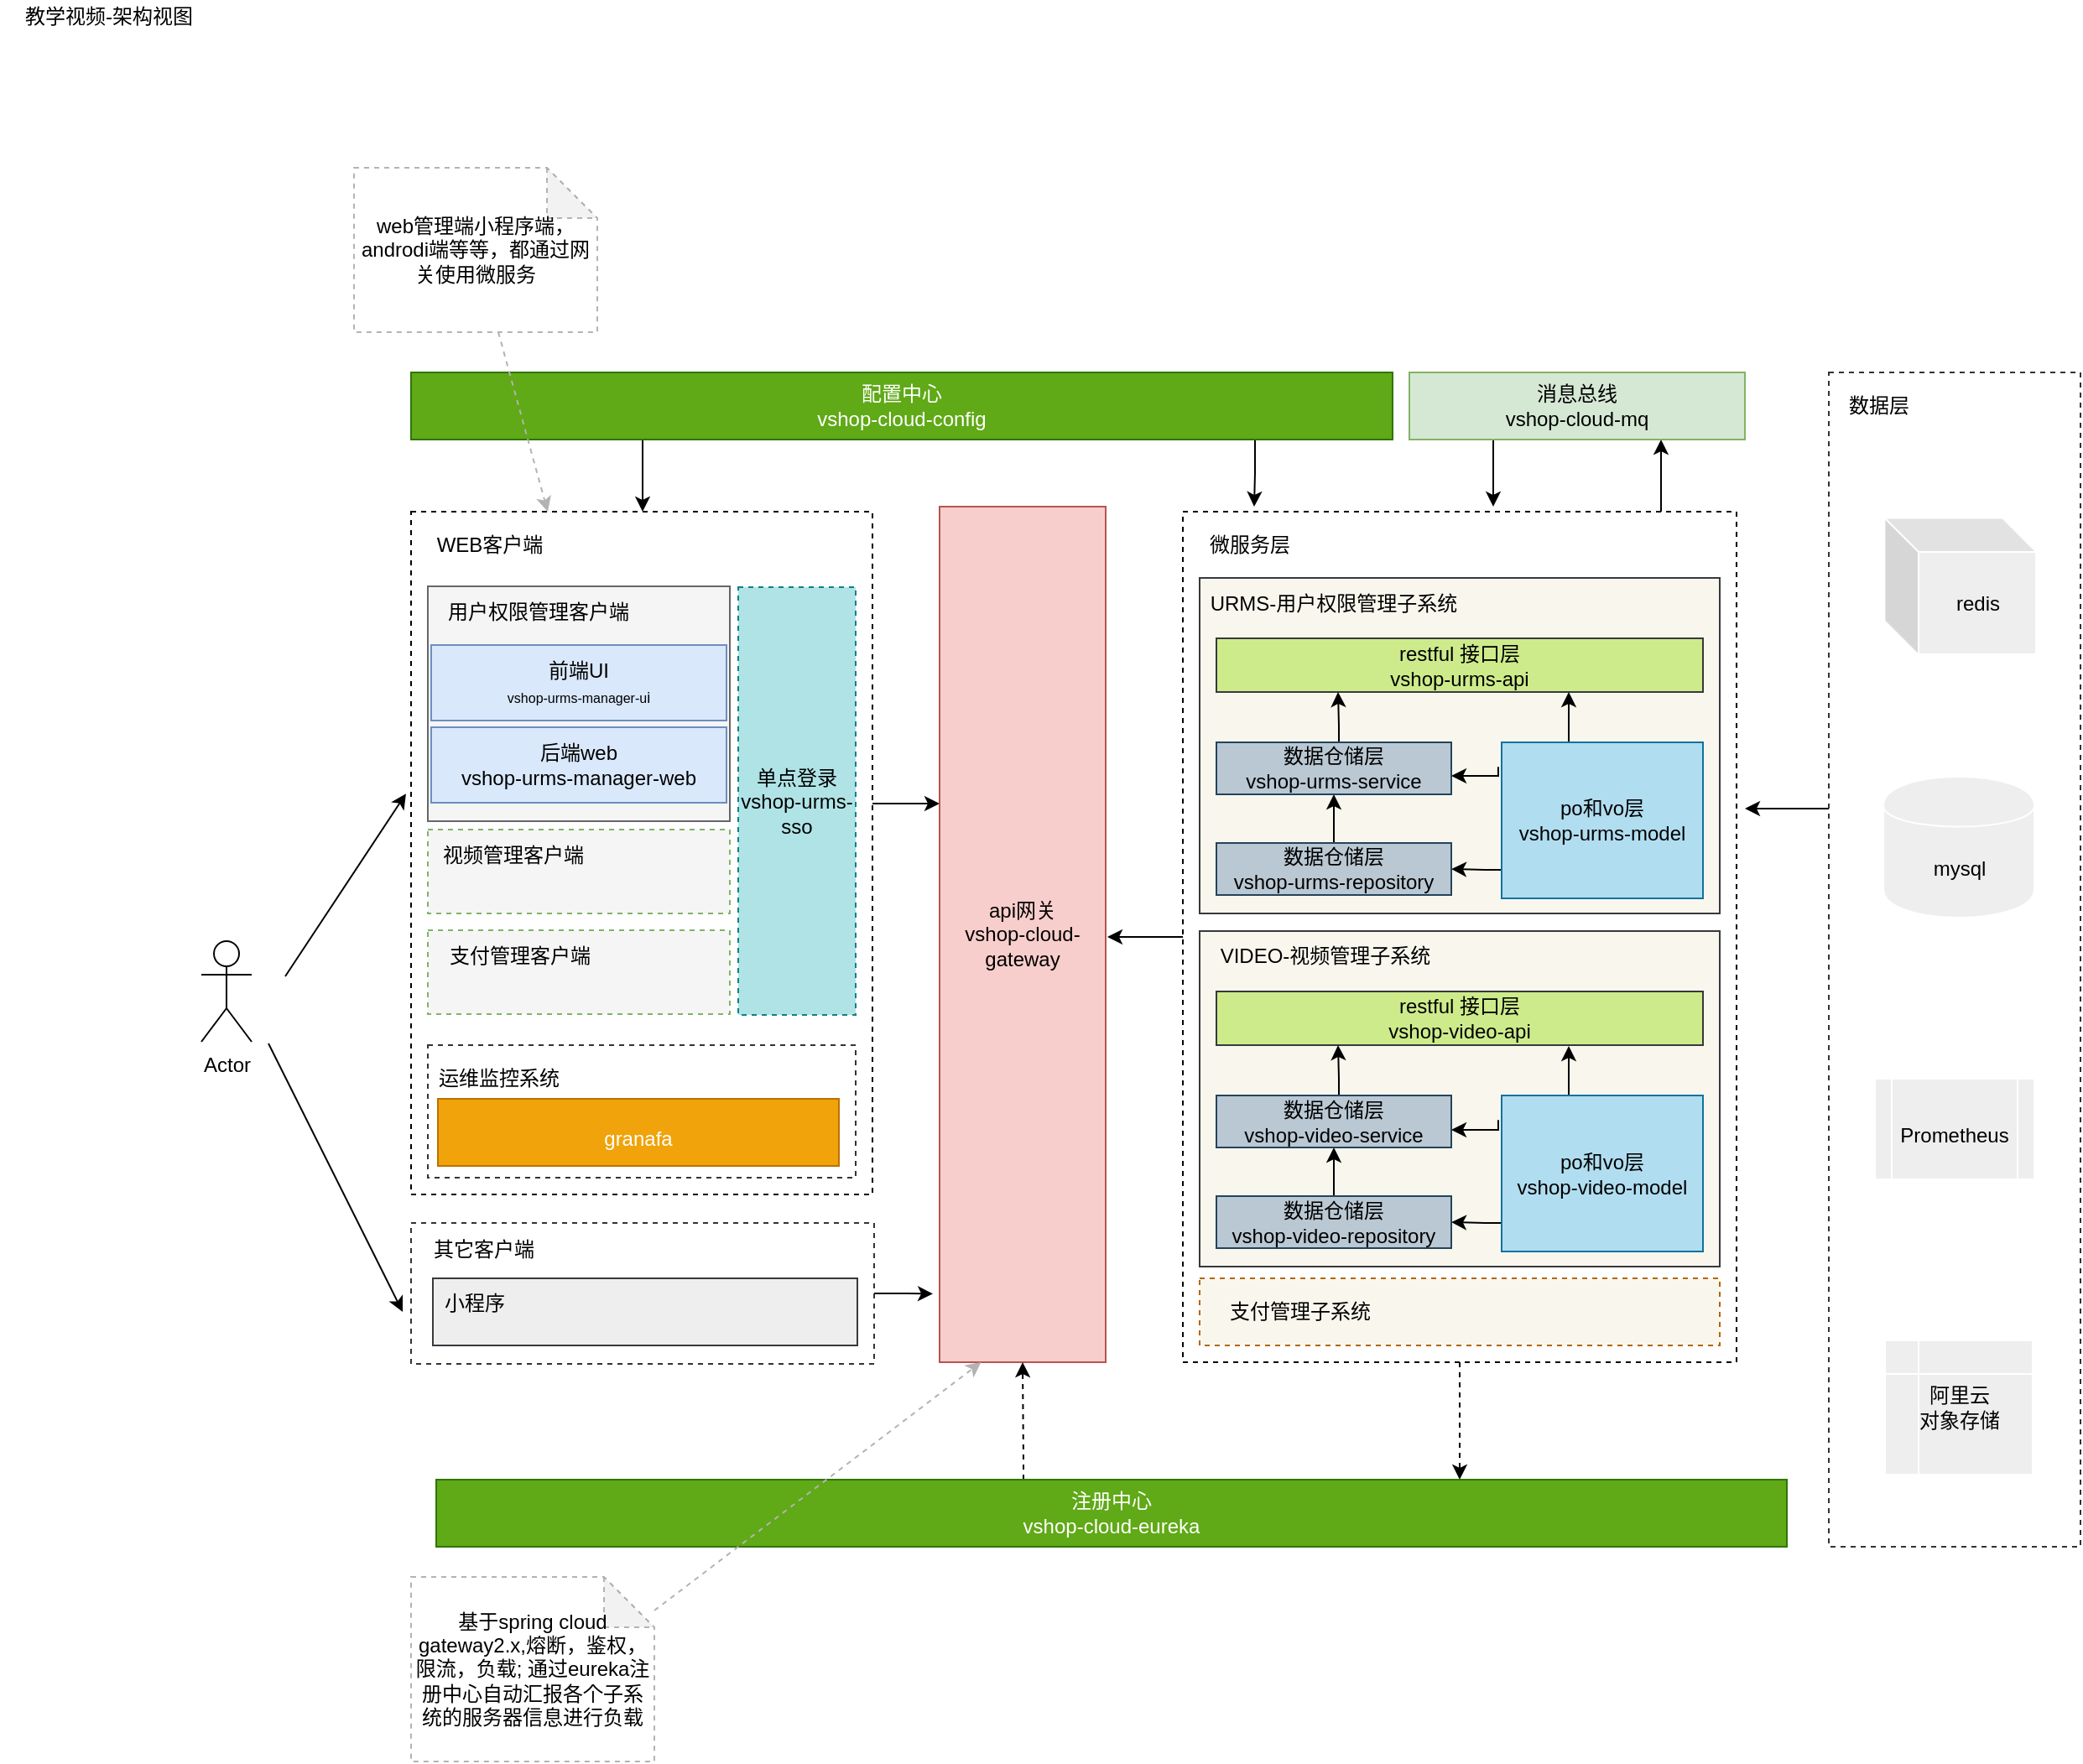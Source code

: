 <mxfile version="10.7.5" type="github"><diagram id="vpnzU10Jonek-8gwj_Y9" name="Page-1"><mxGraphModel dx="1158" dy="648" grid="1" gridSize="10" guides="1" tooltips="1" connect="1" arrows="1" fold="1" page="1" pageScale="1" pageWidth="3300" pageHeight="4681" math="0" shadow="0"><root><mxCell id="0"/><mxCell id="1" parent="0"/><mxCell id="hcLTPezAhxRCnroEh4FB-1" value="教学视频-架构视图" style="text;html=1;strokeColor=none;fillColor=none;align=center;verticalAlign=middle;whiteSpace=wrap;rounded=0;" vertex="1" parent="1"><mxGeometry x="20" y="10" width="130" height="20" as="geometry"/></mxCell><mxCell id="hcLTPezAhxRCnroEh4FB-2" value="Actor" style="shape=umlActor;verticalLabelPosition=bottom;labelBackgroundColor=#ffffff;verticalAlign=top;html=1;outlineConnect=0;" vertex="1" parent="1"><mxGeometry x="140" y="571" width="30" height="60" as="geometry"/></mxCell><mxCell id="hcLTPezAhxRCnroEh4FB-76" style="edgeStyle=orthogonalEdgeStyle;rounded=0;orthogonalLoop=1;jettySize=auto;html=1;" edge="1" parent="1" source="hcLTPezAhxRCnroEh4FB-3"><mxGeometry relative="1" as="geometry"><mxPoint x="580" y="489" as="targetPoint"/><Array as="points"><mxPoint x="550" y="489"/><mxPoint x="550" y="489"/></Array></mxGeometry></mxCell><mxCell id="hcLTPezAhxRCnroEh4FB-3" value="" style="rounded=0;whiteSpace=wrap;html=1;dashed=1;" vertex="1" parent="1"><mxGeometry x="265" y="315" width="275" height="407" as="geometry"/></mxCell><mxCell id="hcLTPezAhxRCnroEh4FB-4" value="" style="rounded=0;whiteSpace=wrap;html=1;fillColor=#f5f5f5;strokeColor=#666666;fontColor=#333333;" vertex="1" parent="1"><mxGeometry x="275" y="359.5" width="180" height="140" as="geometry"/></mxCell><mxCell id="hcLTPezAhxRCnroEh4FB-5" value="" style="rounded=0;whiteSpace=wrap;html=1;fillColor=#F5F5F5;strokeColor=#82b366;dashed=1;" vertex="1" parent="1"><mxGeometry x="275" y="504.5" width="180" height="50" as="geometry"/></mxCell><mxCell id="hcLTPezAhxRCnroEh4FB-6" value="前端UI&lt;br&gt;&lt;font style=&quot;font-size: 8px&quot;&gt;&lt;span&gt;vshop-urms&lt;/span&gt;-manager-u&lt;/font&gt;&lt;font style=&quot;font-size: 9px&quot;&gt;i&lt;/font&gt;&lt;br&gt;" style="rounded=0;whiteSpace=wrap;html=1;fillColor=#dae8fc;strokeColor=#6c8ebf;" vertex="1" parent="1"><mxGeometry x="277" y="394.5" width="176" height="45" as="geometry"/></mxCell><mxCell id="hcLTPezAhxRCnroEh4FB-9" value="&lt;font&gt;后端web&lt;br&gt;vshop-urms&lt;span&gt;-manager-web&lt;/span&gt;&lt;/font&gt;&lt;br&gt;" style="rounded=0;whiteSpace=wrap;html=1;fillColor=#dae8fc;strokeColor=#6c8ebf;" vertex="1" parent="1"><mxGeometry x="277" y="443.5" width="176" height="45" as="geometry"/></mxCell><mxCell id="hcLTPezAhxRCnroEh4FB-10" value="用户权限管理客户端" style="text;html=1;strokeColor=none;fillColor=none;align=center;verticalAlign=middle;whiteSpace=wrap;rounded=0;dashed=1;" vertex="1" parent="1"><mxGeometry x="281" y="364.5" width="120" height="20" as="geometry"/></mxCell><mxCell id="hcLTPezAhxRCnroEh4FB-12" value="api网关&lt;br&gt;vshop-cloud-gateway&lt;br&gt;" style="rounded=0;whiteSpace=wrap;html=1;fillColor=#f8cecc;strokeColor=#b85450;" vertex="1" parent="1"><mxGeometry x="580" y="312" width="99" height="510" as="geometry"/></mxCell><mxCell id="hcLTPezAhxRCnroEh4FB-15" value="" style="rounded=0;whiteSpace=wrap;html=1;fillColor=#F5F5F5;strokeColor=#82b366;dashed=1;" vertex="1" parent="1"><mxGeometry x="275" y="564.5" width="180" height="50" as="geometry"/></mxCell><mxCell id="hcLTPezAhxRCnroEh4FB-100" style="edgeStyle=orthogonalEdgeStyle;rounded=0;orthogonalLoop=1;jettySize=auto;html=1;" edge="1" parent="1" source="hcLTPezAhxRCnroEh4FB-18"><mxGeometry relative="1" as="geometry"><mxPoint x="680" y="568.5" as="targetPoint"/></mxGeometry></mxCell><mxCell id="hcLTPezAhxRCnroEh4FB-101" style="edgeStyle=orthogonalEdgeStyle;rounded=0;orthogonalLoop=1;jettySize=auto;html=1;dashed=1;" edge="1" parent="1" source="hcLTPezAhxRCnroEh4FB-18"><mxGeometry relative="1" as="geometry"><mxPoint x="890" y="892" as="targetPoint"/></mxGeometry></mxCell><mxCell id="hcLTPezAhxRCnroEh4FB-108" style="edgeStyle=orthogonalEdgeStyle;rounded=0;orthogonalLoop=1;jettySize=auto;html=1;entryX=0.75;entryY=1;entryDx=0;entryDy=0;" edge="1" parent="1" source="hcLTPezAhxRCnroEh4FB-18" target="hcLTPezAhxRCnroEh4FB-63"><mxGeometry relative="1" as="geometry"><Array as="points"><mxPoint x="1010" y="302"/><mxPoint x="1010" y="302"/></Array></mxGeometry></mxCell><mxCell id="hcLTPezAhxRCnroEh4FB-18" value="" style="rounded=0;whiteSpace=wrap;html=1;dashed=1;" vertex="1" parent="1"><mxGeometry x="725" y="315" width="330" height="507" as="geometry"/></mxCell><mxCell id="hcLTPezAhxRCnroEh4FB-19" value="微服务层" style="text;html=1;strokeColor=none;fillColor=none;align=center;verticalAlign=middle;whiteSpace=wrap;rounded=0;" vertex="1" parent="1"><mxGeometry x="735" y="324.5" width="60" height="20" as="geometry"/></mxCell><mxCell id="hcLTPezAhxRCnroEh4FB-20" value="" style="rounded=0;whiteSpace=wrap;html=1;fillColor=#f9f7ed;strokeColor=#36393d;" vertex="1" parent="1"><mxGeometry x="735" y="354.5" width="310" height="200" as="geometry"/></mxCell><mxCell id="hcLTPezAhxRCnroEh4FB-21" value="restful 接口层&lt;br&gt;vshop-urms-api" style="rounded=0;whiteSpace=wrap;html=1;fillColor=#cdeb8b;strokeColor=#36393d;" vertex="1" parent="1"><mxGeometry x="745" y="390.5" width="290" height="32" as="geometry"/></mxCell><mxCell id="hcLTPezAhxRCnroEh4FB-102" style="edgeStyle=orthogonalEdgeStyle;rounded=0;orthogonalLoop=1;jettySize=auto;html=1;entryX=0.5;entryY=1;entryDx=0;entryDy=0;dashed=1;" edge="1" parent="1" source="hcLTPezAhxRCnroEh4FB-23" target="hcLTPezAhxRCnroEh4FB-12"><mxGeometry relative="1" as="geometry"><Array as="points"><mxPoint x="630" y="882"/><mxPoint x="630" y="882"/></Array></mxGeometry></mxCell><mxCell id="hcLTPezAhxRCnroEh4FB-23" value="注册中心&lt;br&gt;vshop-cloud-eureka&lt;br&gt;" style="rounded=0;whiteSpace=wrap;html=1;fillColor=#60a917;strokeColor=#2D7600;fontColor=#ffffff;" vertex="1" parent="1"><mxGeometry x="280" y="892" width="805" height="40" as="geometry"/></mxCell><mxCell id="hcLTPezAhxRCnroEh4FB-30" style="edgeStyle=orthogonalEdgeStyle;rounded=0;orthogonalLoop=1;jettySize=auto;html=1;entryX=0.5;entryY=1;entryDx=0;entryDy=0;" edge="1" parent="1" source="hcLTPezAhxRCnroEh4FB-24" target="hcLTPezAhxRCnroEh4FB-25"><mxGeometry relative="1" as="geometry"><Array as="points"><mxPoint x="815" y="502.5"/><mxPoint x="815" y="502.5"/></Array></mxGeometry></mxCell><mxCell id="hcLTPezAhxRCnroEh4FB-24" value="数据仓储层&lt;br&gt;vshop-urms-repository" style="rounded=0;whiteSpace=wrap;html=1;fillColor=#bac8d3;strokeColor=#23445d;" vertex="1" parent="1"><mxGeometry x="745" y="512.5" width="140" height="31" as="geometry"/></mxCell><mxCell id="hcLTPezAhxRCnroEh4FB-34" style="edgeStyle=orthogonalEdgeStyle;rounded=0;orthogonalLoop=1;jettySize=auto;html=1;entryX=0.25;entryY=1;entryDx=0;entryDy=0;" edge="1" parent="1" source="hcLTPezAhxRCnroEh4FB-25" target="hcLTPezAhxRCnroEh4FB-21"><mxGeometry relative="1" as="geometry"><mxPoint x="825" y="422.5" as="targetPoint"/><Array as="points"><mxPoint x="818" y="442.5"/><mxPoint x="818" y="442.5"/></Array></mxGeometry></mxCell><mxCell id="hcLTPezAhxRCnroEh4FB-25" value="数据仓储层&lt;br&gt;vshop-urms-service" style="rounded=0;whiteSpace=wrap;html=1;fillColor=#bac8d3;strokeColor=#23445d;" vertex="1" parent="1"><mxGeometry x="745" y="452.5" width="140" height="31" as="geometry"/></mxCell><mxCell id="hcLTPezAhxRCnroEh4FB-37" style="edgeStyle=orthogonalEdgeStyle;rounded=0;orthogonalLoop=1;jettySize=auto;html=1;" edge="1" parent="1" source="hcLTPezAhxRCnroEh4FB-31"><mxGeometry relative="1" as="geometry"><mxPoint x="955" y="422.5" as="targetPoint"/><Array as="points"><mxPoint x="955" y="422.5"/></Array></mxGeometry></mxCell><mxCell id="hcLTPezAhxRCnroEh4FB-38" style="edgeStyle=orthogonalEdgeStyle;rounded=0;orthogonalLoop=1;jettySize=auto;html=1;entryX=1;entryY=0.5;entryDx=0;entryDy=0;" edge="1" parent="1" source="hcLTPezAhxRCnroEh4FB-31" target="hcLTPezAhxRCnroEh4FB-24"><mxGeometry relative="1" as="geometry"><mxPoint x="895" y="528.5" as="targetPoint"/><Array as="points"><mxPoint x="905" y="528.5"/><mxPoint x="905" y="528.5"/></Array></mxGeometry></mxCell><mxCell id="hcLTPezAhxRCnroEh4FB-39" style="edgeStyle=orthogonalEdgeStyle;rounded=0;orthogonalLoop=1;jettySize=auto;html=1;exitX=-0.017;exitY=0.157;exitDx=0;exitDy=0;exitPerimeter=0;" edge="1" parent="1" source="hcLTPezAhxRCnroEh4FB-31"><mxGeometry relative="1" as="geometry"><mxPoint x="885" y="472.5" as="targetPoint"/><Array as="points"><mxPoint x="913" y="472.5"/></Array></mxGeometry></mxCell><mxCell id="hcLTPezAhxRCnroEh4FB-31" value="po和vo层&lt;br&gt;vshop-urms-model" style="rounded=0;whiteSpace=wrap;html=1;fillColor=#b1ddf0;strokeColor=#10739e;" vertex="1" parent="1"><mxGeometry x="915" y="452.5" width="120" height="93" as="geometry"/></mxCell><mxCell id="hcLTPezAhxRCnroEh4FB-41" value="URMS-用户权限管理子系统" style="text;html=1;strokeColor=none;fillColor=none;align=center;verticalAlign=middle;whiteSpace=wrap;rounded=0;" vertex="1" parent="1"><mxGeometry x="740" y="360" width="150" height="20" as="geometry"/></mxCell><mxCell id="hcLTPezAhxRCnroEh4FB-47" value="" style="rounded=0;whiteSpace=wrap;html=1;dashed=1;fillColor=#F9F7ED;strokeColor=#b46504;" vertex="1" parent="1"><mxGeometry x="735" y="772" width="310" height="40" as="geometry"/></mxCell><mxCell id="hcLTPezAhxRCnroEh4FB-48" value="支付管理子系统" style="text;html=1;strokeColor=none;fillColor=none;align=center;verticalAlign=middle;whiteSpace=wrap;rounded=0;dashed=1;" vertex="1" parent="1"><mxGeometry x="745" y="782" width="100" height="20" as="geometry"/></mxCell><mxCell id="hcLTPezAhxRCnroEh4FB-55" value="WEB客户端" style="text;html=1;strokeColor=none;fillColor=none;align=center;verticalAlign=middle;whiteSpace=wrap;rounded=0;" vertex="1" parent="1"><mxGeometry x="277" y="324.5" width="70" height="20" as="geometry"/></mxCell><mxCell id="hcLTPezAhxRCnroEh4FB-59" value="单点登录&lt;br&gt;&lt;span&gt;vshop-urms-sso&lt;/span&gt;&lt;br&gt;" style="rounded=0;whiteSpace=wrap;html=1;dashed=1;fillColor=#b0e3e6;strokeColor=#0e8088;" vertex="1" parent="1"><mxGeometry x="460" y="360" width="70" height="255" as="geometry"/></mxCell><mxCell id="hcLTPezAhxRCnroEh4FB-61" value="视频管理客户端" style="text;html=1;strokeColor=none;fillColor=none;align=center;verticalAlign=middle;whiteSpace=wrap;rounded=0;dashed=1;" vertex="1" parent="1"><mxGeometry x="277" y="510" width="98" height="20" as="geometry"/></mxCell><mxCell id="hcLTPezAhxRCnroEh4FB-62" value="支付管理客户端" style="text;html=1;strokeColor=none;fillColor=none;align=center;verticalAlign=middle;whiteSpace=wrap;rounded=0;dashed=1;" vertex="1" parent="1"><mxGeometry x="281" y="569.5" width="98" height="20" as="geometry"/></mxCell><mxCell id="hcLTPezAhxRCnroEh4FB-109" style="edgeStyle=orthogonalEdgeStyle;rounded=0;orthogonalLoop=1;jettySize=auto;html=1;" edge="1" parent="1" source="hcLTPezAhxRCnroEh4FB-63"><mxGeometry relative="1" as="geometry"><mxPoint x="910" y="312" as="targetPoint"/><Array as="points"><mxPoint x="910" y="282"/><mxPoint x="910" y="282"/></Array></mxGeometry></mxCell><mxCell id="hcLTPezAhxRCnroEh4FB-63" value="消息总线&lt;br&gt;vshop-cloud-mq&lt;br&gt;" style="rounded=0;whiteSpace=wrap;html=1;fillColor=#d5e8d4;strokeColor=#82b366;" vertex="1" parent="1"><mxGeometry x="860" y="232" width="200" height="40" as="geometry"/></mxCell><mxCell id="hcLTPezAhxRCnroEh4FB-73" style="edgeStyle=orthogonalEdgeStyle;rounded=0;orthogonalLoop=1;jettySize=auto;html=1;" edge="1" parent="1" source="hcLTPezAhxRCnroEh4FB-64"><mxGeometry relative="1" as="geometry"><mxPoint x="1060" y="492" as="targetPoint"/><Array as="points"><mxPoint x="1100" y="492"/><mxPoint x="1100" y="492"/></Array></mxGeometry></mxCell><mxCell id="hcLTPezAhxRCnroEh4FB-64" value="" style="rounded=0;whiteSpace=wrap;html=1;dashed=1;fillColor=#ffffff;strokeColor=#333333;" vertex="1" parent="1"><mxGeometry x="1110" y="232" width="150" height="700" as="geometry"/></mxCell><mxCell id="hcLTPezAhxRCnroEh4FB-65" value="数据层" style="text;html=1;strokeColor=none;fillColor=none;align=center;verticalAlign=middle;whiteSpace=wrap;rounded=0;dashed=1;" vertex="1" parent="1"><mxGeometry x="1120" y="242" width="40" height="20" as="geometry"/></mxCell><mxCell id="hcLTPezAhxRCnroEh4FB-66" value="mysql" style="shape=cylinder;whiteSpace=wrap;html=1;boundedLbl=1;backgroundOutline=1;strokeColor=#FFFFFF;fillColor=#eeeeee;" vertex="1" parent="1"><mxGeometry x="1142.5" y="473" width="90" height="84" as="geometry"/></mxCell><mxCell id="hcLTPezAhxRCnroEh4FB-67" value="redis" style="shape=cube;whiteSpace=wrap;html=1;boundedLbl=1;backgroundOutline=1;darkOpacity=0.05;darkOpacity2=0.1;fillColor=#eeeeee;strokeColor=#FFFFFF;" vertex="1" parent="1"><mxGeometry x="1143.5" y="319" width="90" height="81" as="geometry"/></mxCell><mxCell id="hcLTPezAhxRCnroEh4FB-71" value="&lt;h1&gt;&lt;font style=&quot;font-size: 12px ; font-weight: normal&quot;&gt;Prometheus&lt;/font&gt;&lt;/h1&gt;" style="shape=process;whiteSpace=wrap;html=1;backgroundOutline=1;strokeColor=#FFFFFF;fillColor=#eeeeee;" vertex="1" parent="1"><mxGeometry x="1137.5" y="653" width="95" height="60" as="geometry"/></mxCell><mxCell id="hcLTPezAhxRCnroEh4FB-79" value="阿里云&lt;br&gt;对象存储" style="shape=internalStorage;whiteSpace=wrap;html=1;backgroundOutline=1;strokeColor=#FFFFFF;fillColor=#eeeeee;" vertex="1" parent="1"><mxGeometry x="1143.5" y="809" width="88" height="80" as="geometry"/></mxCell><mxCell id="hcLTPezAhxRCnroEh4FB-124" style="edgeStyle=orthogonalEdgeStyle;rounded=0;orthogonalLoop=1;jettySize=auto;html=1;entryX=-0.04;entryY=0.92;entryDx=0;entryDy=0;entryPerimeter=0;" edge="1" parent="1" source="hcLTPezAhxRCnroEh4FB-81" target="hcLTPezAhxRCnroEh4FB-12"><mxGeometry relative="1" as="geometry"/></mxCell><mxCell id="hcLTPezAhxRCnroEh4FB-81" value="" style="rounded=0;whiteSpace=wrap;html=1;strokeColor=#333333;fillColor=#FFFFFF;dashed=1;" vertex="1" parent="1"><mxGeometry x="265" y="739" width="276" height="84" as="geometry"/></mxCell><mxCell id="hcLTPezAhxRCnroEh4FB-82" value="其它客户端" style="text;html=1;strokeColor=none;fillColor=none;align=center;verticalAlign=middle;whiteSpace=wrap;rounded=0;dashed=1;" vertex="1" parent="1"><mxGeometry x="275" y="744.5" width="67" height="20" as="geometry"/></mxCell><mxCell id="hcLTPezAhxRCnroEh4FB-83" value="&lt;h1&gt;&lt;br&gt;&lt;/h1&gt;" style="rounded=0;whiteSpace=wrap;html=1;strokeColor=#36393d;fillColor=#eeeeee;" vertex="1" parent="1"><mxGeometry x="278" y="772" width="253" height="40" as="geometry"/></mxCell><mxCell id="hcLTPezAhxRCnroEh4FB-84" value="小程序" style="text;html=1;strokeColor=none;fillColor=none;align=center;verticalAlign=middle;whiteSpace=wrap;rounded=0;" vertex="1" parent="1"><mxGeometry x="283" y="777" width="40" height="20" as="geometry"/></mxCell><mxCell id="hcLTPezAhxRCnroEh4FB-88" value="" style="rounded=0;whiteSpace=wrap;html=1;fillColor=#f9f7ed;strokeColor=#36393d;" vertex="1" parent="1"><mxGeometry x="735" y="565" width="310" height="200" as="geometry"/></mxCell><mxCell id="hcLTPezAhxRCnroEh4FB-89" value="restful 接口层&lt;br&gt;vshop-video-api" style="rounded=0;whiteSpace=wrap;html=1;fillColor=#cdeb8b;strokeColor=#36393d;" vertex="1" parent="1"><mxGeometry x="745" y="601" width="290" height="32" as="geometry"/></mxCell><mxCell id="hcLTPezAhxRCnroEh4FB-90" style="edgeStyle=orthogonalEdgeStyle;rounded=0;orthogonalLoop=1;jettySize=auto;html=1;entryX=0.5;entryY=1;entryDx=0;entryDy=0;" edge="1" parent="1" source="hcLTPezAhxRCnroEh4FB-91" target="hcLTPezAhxRCnroEh4FB-93"><mxGeometry relative="1" as="geometry"><Array as="points"><mxPoint x="815" y="713"/><mxPoint x="815" y="713"/></Array></mxGeometry></mxCell><mxCell id="hcLTPezAhxRCnroEh4FB-91" value="数据仓储层&lt;br&gt;vshop-video-repository" style="rounded=0;whiteSpace=wrap;html=1;fillColor=#bac8d3;strokeColor=#23445d;" vertex="1" parent="1"><mxGeometry x="745" y="723" width="140" height="31" as="geometry"/></mxCell><mxCell id="hcLTPezAhxRCnroEh4FB-92" style="edgeStyle=orthogonalEdgeStyle;rounded=0;orthogonalLoop=1;jettySize=auto;html=1;entryX=0.25;entryY=1;entryDx=0;entryDy=0;" edge="1" parent="1" source="hcLTPezAhxRCnroEh4FB-93" target="hcLTPezAhxRCnroEh4FB-89"><mxGeometry relative="1" as="geometry"><mxPoint x="825" y="633" as="targetPoint"/><Array as="points"><mxPoint x="818" y="653"/><mxPoint x="818" y="653"/></Array></mxGeometry></mxCell><mxCell id="hcLTPezAhxRCnroEh4FB-93" value="数据仓储层&lt;br&gt;vshop-video-service" style="rounded=0;whiteSpace=wrap;html=1;fillColor=#bac8d3;strokeColor=#23445d;" vertex="1" parent="1"><mxGeometry x="745" y="663" width="140" height="31" as="geometry"/></mxCell><mxCell id="hcLTPezAhxRCnroEh4FB-94" style="edgeStyle=orthogonalEdgeStyle;rounded=0;orthogonalLoop=1;jettySize=auto;html=1;" edge="1" parent="1" source="hcLTPezAhxRCnroEh4FB-97"><mxGeometry relative="1" as="geometry"><mxPoint x="955" y="633.5" as="targetPoint"/><Array as="points"><mxPoint x="955" y="633"/></Array></mxGeometry></mxCell><mxCell id="hcLTPezAhxRCnroEh4FB-95" style="edgeStyle=orthogonalEdgeStyle;rounded=0;orthogonalLoop=1;jettySize=auto;html=1;entryX=1;entryY=0.5;entryDx=0;entryDy=0;" edge="1" parent="1" source="hcLTPezAhxRCnroEh4FB-97" target="hcLTPezAhxRCnroEh4FB-91"><mxGeometry relative="1" as="geometry"><mxPoint x="895" y="739" as="targetPoint"/><Array as="points"><mxPoint x="905" y="739"/><mxPoint x="905" y="739"/></Array></mxGeometry></mxCell><mxCell id="hcLTPezAhxRCnroEh4FB-96" style="edgeStyle=orthogonalEdgeStyle;rounded=0;orthogonalLoop=1;jettySize=auto;html=1;exitX=-0.017;exitY=0.157;exitDx=0;exitDy=0;exitPerimeter=0;" edge="1" parent="1" source="hcLTPezAhxRCnroEh4FB-97"><mxGeometry relative="1" as="geometry"><mxPoint x="885" y="683.5" as="targetPoint"/><Array as="points"><mxPoint x="913" y="683"/></Array></mxGeometry></mxCell><mxCell id="hcLTPezAhxRCnroEh4FB-97" value="po和vo层&lt;br&gt;vshop-video-model" style="rounded=0;whiteSpace=wrap;html=1;fillColor=#b1ddf0;strokeColor=#10739e;" vertex="1" parent="1"><mxGeometry x="915" y="663" width="120" height="93" as="geometry"/></mxCell><mxCell id="hcLTPezAhxRCnroEh4FB-98" value="VIDEO-视频管理子系统" style="text;html=1;strokeColor=none;fillColor=none;align=center;verticalAlign=middle;whiteSpace=wrap;rounded=0;" vertex="1" parent="1"><mxGeometry x="740" y="570" width="140" height="20" as="geometry"/></mxCell><mxCell id="hcLTPezAhxRCnroEh4FB-112" style="edgeStyle=orthogonalEdgeStyle;rounded=0;orthogonalLoop=1;jettySize=auto;html=1;" edge="1" parent="1" source="hcLTPezAhxRCnroEh4FB-110"><mxGeometry relative="1" as="geometry"><mxPoint x="767.5" y="312" as="targetPoint"/><Array as="points"><mxPoint x="768" y="292"/><mxPoint x="768" y="292"/></Array></mxGeometry></mxCell><mxCell id="hcLTPezAhxRCnroEh4FB-113" style="edgeStyle=orthogonalEdgeStyle;rounded=0;orthogonalLoop=1;jettySize=auto;html=1;" edge="1" parent="1" source="hcLTPezAhxRCnroEh4FB-110" target="hcLTPezAhxRCnroEh4FB-3"><mxGeometry relative="1" as="geometry"><Array as="points"><mxPoint x="403" y="282"/><mxPoint x="403" y="282"/></Array></mxGeometry></mxCell><mxCell id="hcLTPezAhxRCnroEh4FB-110" value="配置中心&lt;br&gt;vshop-cloud-config&lt;br&gt;" style="rounded=0;whiteSpace=wrap;html=1;strokeColor=#2D7600;fillColor=#60a917;fontColor=#ffffff;" vertex="1" parent="1"><mxGeometry x="265" y="232" width="585" height="40" as="geometry"/></mxCell><mxCell id="hcLTPezAhxRCnroEh4FB-115" value="" style="endArrow=classic;html=1;entryX=-0.011;entryY=0.413;entryDx=0;entryDy=0;entryPerimeter=0;" edge="1" parent="1" target="hcLTPezAhxRCnroEh4FB-3"><mxGeometry width="50" height="50" relative="1" as="geometry"><mxPoint x="190" y="592" as="sourcePoint"/><mxPoint x="210" y="572" as="targetPoint"/></mxGeometry></mxCell><mxCell id="hcLTPezAhxRCnroEh4FB-117" value="" style="endArrow=classic;html=1;" edge="1" parent="1"><mxGeometry width="50" height="50" relative="1" as="geometry"><mxPoint x="180" y="632" as="sourcePoint"/><mxPoint x="260" y="792" as="targetPoint"/></mxGeometry></mxCell><mxCell id="hcLTPezAhxRCnroEh4FB-118" value="" style="rounded=0;whiteSpace=wrap;html=1;strokeColor=#333333;fillColor=#FFFFFF;dashed=1;" vertex="1" parent="1"><mxGeometry x="275" y="633" width="255" height="79" as="geometry"/></mxCell><mxCell id="hcLTPezAhxRCnroEh4FB-119" value="运维监控系统" style="text;html=1;strokeColor=none;fillColor=none;align=center;verticalAlign=middle;whiteSpace=wrap;rounded=0;dashed=1;" vertex="1" parent="1"><mxGeometry x="275.5" y="643" width="83" height="20" as="geometry"/></mxCell><mxCell id="hcLTPezAhxRCnroEh4FB-120" value="&lt;h1&gt;&lt;span style=&quot;font-weight: normal&quot;&gt;&lt;font style=&quot;font-size: 12px&quot;&gt;granafa&lt;/font&gt;&lt;/span&gt;&lt;/h1&gt;" style="rounded=0;whiteSpace=wrap;html=1;strokeColor=#BD7000;fillColor=#f0a30a;fontColor=#ffffff;" vertex="1" parent="1"><mxGeometry x="281" y="665" width="239" height="40" as="geometry"/></mxCell><mxCell id="hcLTPezAhxRCnroEh4FB-125" value="基于spring cloud gateway2.x,熔断，鉴权，限流，负载; 通过eureka注册中心自动汇报各个子系统的服务器信息进行负载" style="shape=note;whiteSpace=wrap;html=1;backgroundOutline=1;darkOpacity=0.05;strokeColor=#B3B3B3;fillColor=#FFFFFF;dashed=1;" vertex="1" parent="1"><mxGeometry x="265" y="950" width="145" height="110" as="geometry"/></mxCell><mxCell id="hcLTPezAhxRCnroEh4FB-127" value="" style="endArrow=classic;html=1;entryX=0.25;entryY=1;entryDx=0;entryDy=0;dashed=1;strokeColor=#B3B3B3;" edge="1" parent="1" target="hcLTPezAhxRCnroEh4FB-12"><mxGeometry width="50" height="50" relative="1" as="geometry"><mxPoint x="410" y="970" as="sourcePoint"/><mxPoint x="460" y="950" as="targetPoint"/></mxGeometry></mxCell><mxCell id="hcLTPezAhxRCnroEh4FB-128" value="web管理端小程序端，androdi端等等，都通过网关使用微服务" style="shape=note;whiteSpace=wrap;html=1;backgroundOutline=1;darkOpacity=0.05;strokeColor=#B3B3B3;fillColor=#FFFFFF;dashed=1;" vertex="1" parent="1"><mxGeometry x="231" y="110" width="145" height="98" as="geometry"/></mxCell><mxCell id="hcLTPezAhxRCnroEh4FB-129" value="" style="endArrow=classic;html=1;dashed=1;strokeColor=#B3B3B3;" edge="1" parent="1" source="hcLTPezAhxRCnroEh4FB-128" target="hcLTPezAhxRCnroEh4FB-3"><mxGeometry width="50" height="50" relative="1" as="geometry"><mxPoint x="375.5" y="118" as="sourcePoint"/><mxPoint x="570.5" y="-30" as="targetPoint"/></mxGeometry></mxCell></root></mxGraphModel></diagram></mxfile>